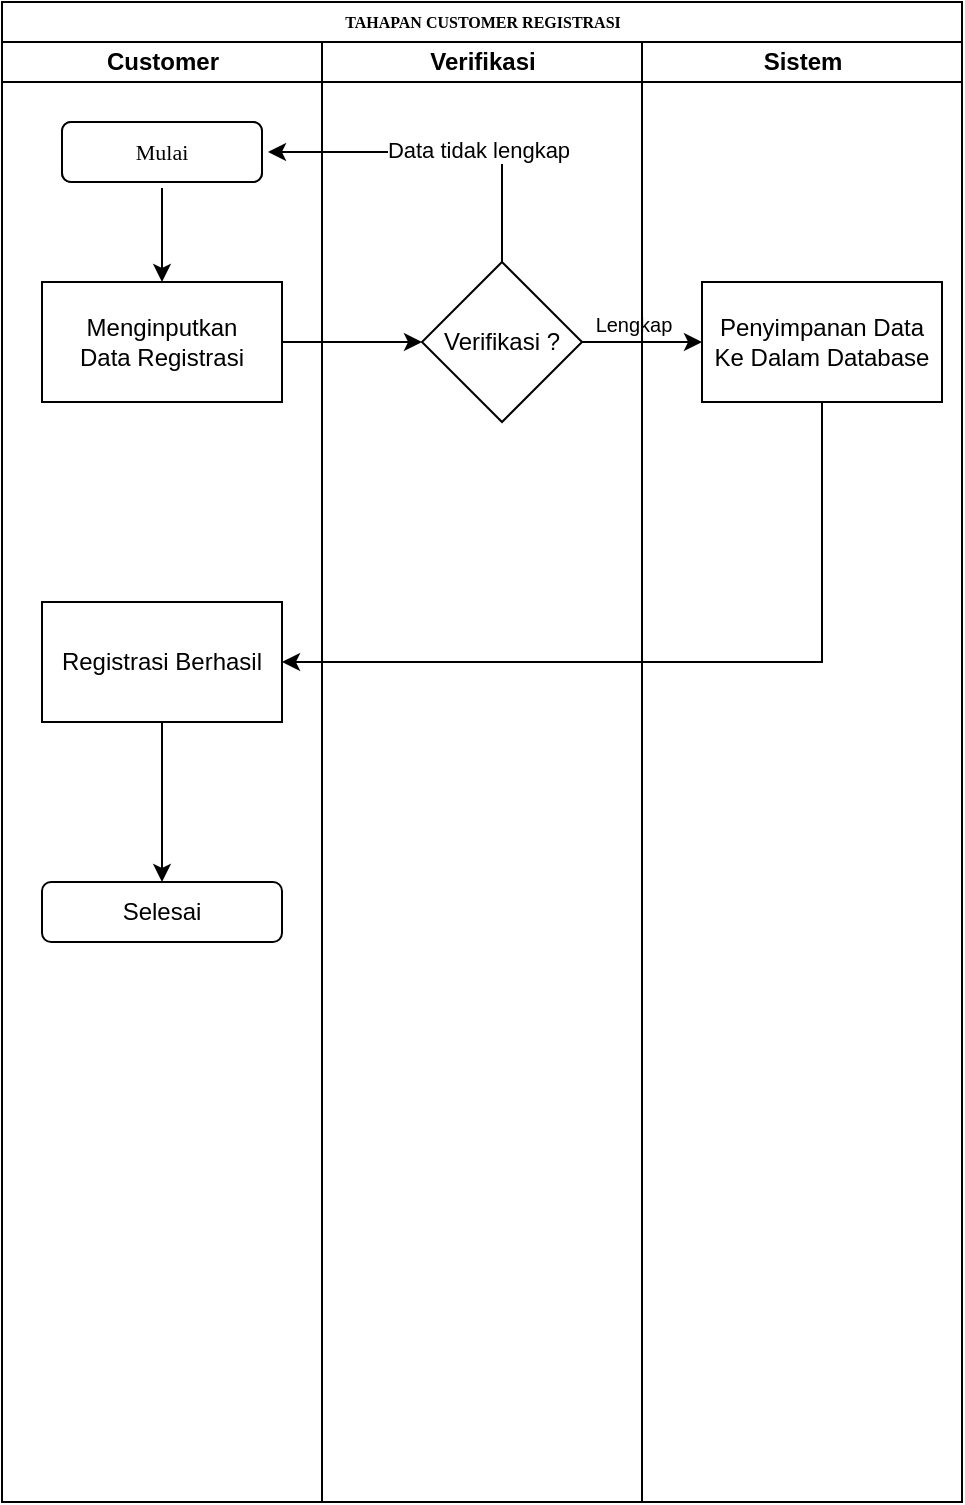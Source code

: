 <mxfile version="13.8.7" type="github">
  <diagram name="Page-1" id="74e2e168-ea6b-b213-b513-2b3c1d86103e">
    <mxGraphModel dx="868" dy="454" grid="1" gridSize="10" guides="1" tooltips="1" connect="1" arrows="1" fold="1" page="1" pageScale="1" pageWidth="1100" pageHeight="850" background="#ffffff" math="0" shadow="0">
      <root>
        <mxCell id="0" />
        <mxCell id="1" parent="0" />
        <mxCell id="77e6c97f196da883-1" value="TAHAPAN CUSTOMER REGISTRASI" style="swimlane;html=1;childLayout=stackLayout;startSize=20;rounded=0;shadow=0;labelBackgroundColor=none;strokeWidth=1;fontFamily=Verdana;fontSize=8;align=center;" parent="1" vertex="1">
          <mxGeometry x="70" y="40" width="480" height="750" as="geometry" />
        </mxCell>
        <mxCell id="77e6c97f196da883-2" value="Customer" style="swimlane;html=1;startSize=20;" parent="77e6c97f196da883-1" vertex="1">
          <mxGeometry y="20" width="160" height="730" as="geometry" />
        </mxCell>
        <mxCell id="77e6c97f196da883-8" value="&lt;font style=&quot;font-size: 11px&quot;&gt;Mulai&lt;/font&gt;" style="rounded=1;whiteSpace=wrap;html=1;shadow=0;labelBackgroundColor=none;strokeWidth=1;fontFamily=Verdana;fontSize=8;align=center;perimeterSpacing=3;" parent="77e6c97f196da883-2" vertex="1">
          <mxGeometry x="30" y="40" width="100" height="30" as="geometry" />
        </mxCell>
        <mxCell id="Qf3G4Zky_gIPbff6KDNo-7" value="" style="edgeStyle=orthogonalEdgeStyle;rounded=0;orthogonalLoop=1;jettySize=auto;html=1;" parent="77e6c97f196da883-2" source="77e6c97f196da883-8" target="Qf3G4Zky_gIPbff6KDNo-8" edge="1">
          <mxGeometry relative="1" as="geometry">
            <mxPoint x="80" y="135" as="targetPoint" />
          </mxGeometry>
        </mxCell>
        <mxCell id="Qf3G4Zky_gIPbff6KDNo-8" value="Menginputkan&lt;br&gt;Data Registrasi" style="rounded=0;whiteSpace=wrap;html=1;" parent="77e6c97f196da883-2" vertex="1">
          <mxGeometry x="20" y="120" width="120" height="60" as="geometry" />
        </mxCell>
        <mxCell id="Qf3G4Zky_gIPbff6KDNo-17" value="Registrasi Berhasil" style="rounded=0;whiteSpace=wrap;html=1;" parent="77e6c97f196da883-2" vertex="1">
          <mxGeometry x="20" y="280" width="120" height="60" as="geometry" />
        </mxCell>
        <mxCell id="Qf3G4Zky_gIPbff6KDNo-23" value="Selesai" style="rounded=1;whiteSpace=wrap;html=1;" parent="77e6c97f196da883-2" vertex="1">
          <mxGeometry x="20" y="420" width="120" height="30" as="geometry" />
        </mxCell>
        <mxCell id="77e6c97f196da883-39" style="edgeStyle=orthogonalEdgeStyle;rounded=1;html=1;labelBackgroundColor=none;startArrow=none;startFill=0;startSize=5;endArrow=classicThin;endFill=1;endSize=5;jettySize=auto;orthogonalLoop=1;strokeWidth=1;fontFamily=Verdana;fontSize=8" parent="77e6c97f196da883-1" edge="1">
          <mxGeometry relative="1" as="geometry">
            <mxPoint x="670" y="690" as="targetPoint" />
          </mxGeometry>
        </mxCell>
        <mxCell id="107ba76e4e335f99-2" style="edgeStyle=orthogonalEdgeStyle;rounded=1;html=1;labelBackgroundColor=none;startArrow=none;startFill=0;startSize=5;endArrow=classicThin;endFill=1;endSize=5;jettySize=auto;orthogonalLoop=1;strokeWidth=1;fontFamily=Verdana;fontSize=8" parent="77e6c97f196da883-1" edge="1">
          <mxGeometry relative="1" as="geometry">
            <Array as="points">
              <mxPoint x="660" y="610" />
              <mxPoint x="660" y="550" />
              <mxPoint x="400" y="550" />
            </Array>
            <mxPoint x="670" y="610" as="sourcePoint" />
          </mxGeometry>
        </mxCell>
        <mxCell id="107ba76e4e335f99-3" style="edgeStyle=orthogonalEdgeStyle;rounded=1;html=1;labelBackgroundColor=none;startArrow=none;startFill=0;startSize=5;endArrow=classicThin;endFill=1;endSize=5;jettySize=auto;orthogonalLoop=1;strokeColor=#000000;strokeWidth=1;fontFamily=Verdana;fontSize=8;fontColor=#000000;" parent="77e6c97f196da883-1" edge="1">
          <mxGeometry relative="1" as="geometry">
            <mxPoint x="670" y="610" as="sourcePoint" />
          </mxGeometry>
        </mxCell>
        <mxCell id="107ba76e4e335f99-6" style="edgeStyle=orthogonalEdgeStyle;rounded=1;html=1;labelBackgroundColor=none;startArrow=none;startFill=0;startSize=5;endArrow=classicThin;endFill=1;endSize=5;jettySize=auto;orthogonalLoop=1;strokeWidth=1;fontFamily=Verdana;fontSize=8" parent="77e6c97f196da883-1" edge="1">
          <mxGeometry relative="1" as="geometry">
            <mxPoint x="510" y="610" as="targetPoint" />
          </mxGeometry>
        </mxCell>
        <mxCell id="77e6c97f196da883-3" value="Verifikasi" style="swimlane;html=1;startSize=20;" parent="77e6c97f196da883-1" vertex="1">
          <mxGeometry x="160" y="20" width="160" height="730" as="geometry" />
        </mxCell>
        <mxCell id="Qf3G4Zky_gIPbff6KDNo-9" value="Verifikasi ?" style="rhombus;whiteSpace=wrap;html=1;rounded=0;" parent="77e6c97f196da883-3" vertex="1">
          <mxGeometry x="50" y="110" width="80" height="80" as="geometry" />
        </mxCell>
        <mxCell id="pGKnuEzWpdcpm5S8e0IX-1" value="&lt;font style=&quot;font-size: 10px&quot;&gt;Lengkap&lt;/font&gt;" style="text;html=1;strokeColor=none;fillColor=none;align=center;verticalAlign=middle;whiteSpace=wrap;rounded=0;" vertex="1" parent="77e6c97f196da883-3">
          <mxGeometry x="136" y="131" width="40" height="20" as="geometry" />
        </mxCell>
        <mxCell id="77e6c97f196da883-4" value="Sistem" style="swimlane;html=1;startSize=20;" parent="77e6c97f196da883-1" vertex="1">
          <mxGeometry x="320" y="20" width="160" height="730" as="geometry" />
        </mxCell>
        <mxCell id="Qf3G4Zky_gIPbff6KDNo-13" value="&lt;div&gt;Penyimpanan Data&lt;/div&gt;&lt;div&gt;Ke Dalam Database&lt;br&gt;&lt;/div&gt;" style="whiteSpace=wrap;html=1;rounded=0;" parent="77e6c97f196da883-4" vertex="1">
          <mxGeometry x="30" y="120" width="120" height="60" as="geometry" />
        </mxCell>
        <mxCell id="Qf3G4Zky_gIPbff6KDNo-10" value="" style="edgeStyle=orthogonalEdgeStyle;rounded=0;orthogonalLoop=1;jettySize=auto;html=1;" parent="77e6c97f196da883-1" source="Qf3G4Zky_gIPbff6KDNo-8" target="Qf3G4Zky_gIPbff6KDNo-9" edge="1">
          <mxGeometry relative="1" as="geometry" />
        </mxCell>
        <mxCell id="Qf3G4Zky_gIPbff6KDNo-11" style="edgeStyle=orthogonalEdgeStyle;rounded=0;orthogonalLoop=1;jettySize=auto;html=1;entryX=1;entryY=0.5;entryDx=0;entryDy=0;" parent="77e6c97f196da883-1" source="Qf3G4Zky_gIPbff6KDNo-9" target="77e6c97f196da883-8" edge="1">
          <mxGeometry relative="1" as="geometry">
            <Array as="points">
              <mxPoint x="250" y="75" />
            </Array>
          </mxGeometry>
        </mxCell>
        <mxCell id="Qf3G4Zky_gIPbff6KDNo-12" value="Data tidak lengkap" style="edgeLabel;html=1;align=center;verticalAlign=middle;resizable=0;points=[];" parent="Qf3G4Zky_gIPbff6KDNo-11" vertex="1" connectable="0">
          <mxGeometry x="-0.36" y="12" relative="1" as="geometry">
            <mxPoint x="-12" y="-13" as="offset" />
          </mxGeometry>
        </mxCell>
        <mxCell id="Qf3G4Zky_gIPbff6KDNo-14" value="" style="edgeStyle=orthogonalEdgeStyle;rounded=0;orthogonalLoop=1;jettySize=auto;html=1;" parent="77e6c97f196da883-1" source="Qf3G4Zky_gIPbff6KDNo-9" target="Qf3G4Zky_gIPbff6KDNo-13" edge="1">
          <mxGeometry relative="1" as="geometry" />
        </mxCell>
        <mxCell id="Qf3G4Zky_gIPbff6KDNo-18" style="edgeStyle=orthogonalEdgeStyle;rounded=0;orthogonalLoop=1;jettySize=auto;html=1;entryX=1;entryY=0.5;entryDx=0;entryDy=0;" parent="1" source="Qf3G4Zky_gIPbff6KDNo-16" target="Qf3G4Zky_gIPbff6KDNo-17" edge="1">
          <mxGeometry relative="1" as="geometry">
            <Array as="points">
              <mxPoint x="480" y="370" />
            </Array>
          </mxGeometry>
        </mxCell>
        <mxCell id="Qf3G4Zky_gIPbff6KDNo-16" value="&lt;div&gt;Penyimpanan Data&lt;/div&gt;&lt;div&gt;Ke Dalam Database&lt;br&gt;&lt;/div&gt;" style="whiteSpace=wrap;html=1;rounded=0;" parent="1" vertex="1">
          <mxGeometry x="420" y="180" width="120" height="60" as="geometry" />
        </mxCell>
        <mxCell id="Qf3G4Zky_gIPbff6KDNo-19" value="&lt;font style=&quot;font-size: 11px&quot;&gt;Mulai&lt;/font&gt;" style="rounded=1;whiteSpace=wrap;html=1;shadow=0;labelBackgroundColor=none;strokeWidth=1;fontFamily=Verdana;fontSize=8;align=center;perimeterSpacing=3;" parent="1" vertex="1">
          <mxGeometry x="100" y="100" width="100" height="30" as="geometry" />
        </mxCell>
        <mxCell id="Qf3G4Zky_gIPbff6KDNo-22" value="" style="edgeStyle=orthogonalEdgeStyle;rounded=0;orthogonalLoop=1;jettySize=auto;html=1;" parent="1" source="Qf3G4Zky_gIPbff6KDNo-17" edge="1">
          <mxGeometry relative="1" as="geometry">
            <mxPoint x="150" y="480" as="targetPoint" />
          </mxGeometry>
        </mxCell>
      </root>
    </mxGraphModel>
  </diagram>
</mxfile>
